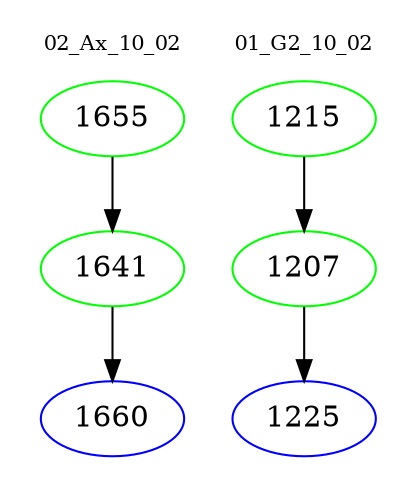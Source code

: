 digraph{
subgraph cluster_0 {
color = white
label = "02_Ax_10_02";
fontsize=10;
T0_1655 [label="1655", color="green"]
T0_1655 -> T0_1641 [color="black"]
T0_1641 [label="1641", color="green"]
T0_1641 -> T0_1660 [color="black"]
T0_1660 [label="1660", color="blue"]
}
subgraph cluster_1 {
color = white
label = "01_G2_10_02";
fontsize=10;
T1_1215 [label="1215", color="green"]
T1_1215 -> T1_1207 [color="black"]
T1_1207 [label="1207", color="green"]
T1_1207 -> T1_1225 [color="black"]
T1_1225 [label="1225", color="blue"]
}
}
